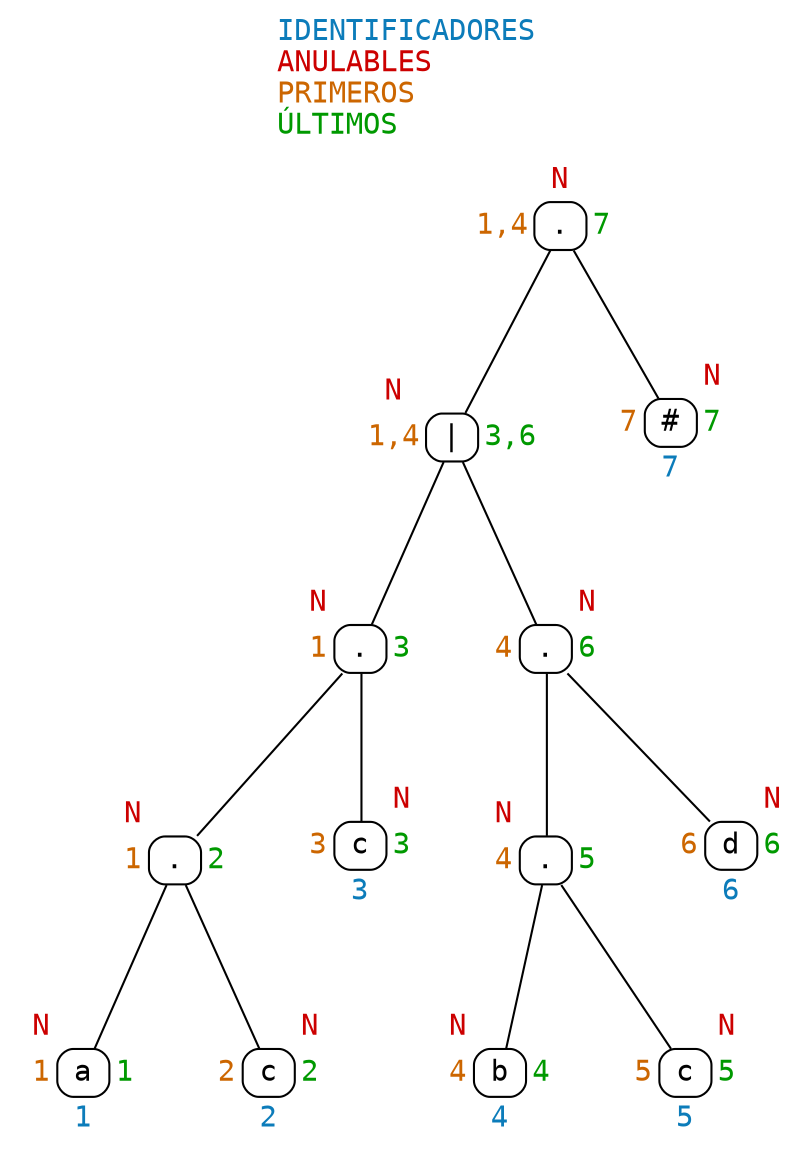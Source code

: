 digraph Tree {
	graph[fontname="Consolas" labelloc=t];
	node[shape = plaintext fontname="Consolas"];
	edge[dir = none];
	label=<<font color="#0C7CBA">IDENTIFICADORES</font><br align="left"/><font color="#CC0000">ANULABLES</font><br align="left"/><font color="#CC6600">PRIMEROS</font><br align="left"/><font color="#009900">ÚLTIMOS</font><br align="left"/>>;
	node12[label=<<table border="0" cellspacing="0" cellpadding="3"><tr><td></td><td><font color="#CC0000">N</font></td><td></td></tr><tr><td><font color="#CC6600">1,4</font></td><td border="1" style="rounded" port="p12" width="25">.</td><td><font color="#009900">7</font></td></tr><tr><td></td><td></td><td></td></tr></table>>];
	node11[label=<<table border="0" cellspacing="0" cellpadding="3"><tr><td><font color="#CC0000">N</font></td><td></td><td></td></tr><tr><td><font color="#CC6600">1,4</font></td><td border="1" style="rounded" port="p11" width="25">|</td><td><font color="#009900">3,6</font></td></tr><tr><td></td><td></td><td></td></tr></table>>];
	node10[label=<<table border="0" cellspacing="0" cellpadding="3"><tr><td><font color="#CC0000">N</font></td><td></td><td></td></tr><tr><td><font color="#CC6600">1</font></td><td border="1" style="rounded" port="p10" width="25">.</td><td><font color="#009900">3</font></td></tr><tr><td></td><td></td><td></td></tr></table>>];
	node9[label=<<table border="0" cellspacing="0" cellpadding="3"><tr><td><font color="#CC0000">N</font></td><td></td><td></td></tr><tr><td><font color="#CC6600">1</font></td><td border="1" style="rounded" port="p9" width="25">.</td><td><font color="#009900">2</font></td></tr><tr><td></td><td></td><td></td></tr></table>>];
	node8[label=<<table border="0" cellspacing="0" cellpadding="3"><tr><td><font color="#CC0000">N</font></td><td></td><td></td></tr><tr><td><font color="#CC6600">1</font></td><td border="1" style="rounded" port="p8" width="25">a</td><td><font color="#009900">1</font></td></tr><tr><td></td><td><font color="#0C7CBA">1</font></td><td></td></tr></table>>];
	node9:p9 -> node8:p8;
	node7[label=<<table border="0" cellspacing="0" cellpadding="3"><tr><td></td><td></td><td><font color="#CC0000">N</font></td></tr><tr><td><font color="#CC6600">2</font></td><td border="1" style="rounded" port="p7" width="25">c</td><td><font color="#009900">2</font></td></tr><tr><td></td><td><font color="#0C7CBA">2</font></td><td></td></tr></table>>];
	node9:p9 -> node7:p7;
	node10:p10 -> node9:p9;
	node6[label=<<table border="0" cellspacing="0" cellpadding="3"><tr><td></td><td></td><td><font color="#CC0000">N</font></td></tr><tr><td><font color="#CC6600">3</font></td><td border="1" style="rounded" port="p6" width="25">c</td><td><font color="#009900">3</font></td></tr><tr><td></td><td><font color="#0C7CBA">3</font></td><td></td></tr></table>>];
	node10:p10 -> node6:p6;
	node11:p11 -> node10:p10;
	node5[label=<<table border="0" cellspacing="0" cellpadding="3"><tr><td></td><td></td><td><font color="#CC0000">N</font></td></tr><tr><td><font color="#CC6600">4</font></td><td border="1" style="rounded" port="p5" width="25">.</td><td><font color="#009900">6</font></td></tr><tr><td></td><td></td><td></td></tr></table>>];
	node4[label=<<table border="0" cellspacing="0" cellpadding="3"><tr><td><font color="#CC0000">N</font></td><td></td><td></td></tr><tr><td><font color="#CC6600">4</font></td><td border="1" style="rounded" port="p4" width="25">.</td><td><font color="#009900">5</font></td></tr><tr><td></td><td></td><td></td></tr></table>>];
	node3[label=<<table border="0" cellspacing="0" cellpadding="3"><tr><td><font color="#CC0000">N</font></td><td></td><td></td></tr><tr><td><font color="#CC6600">4</font></td><td border="1" style="rounded" port="p3" width="25">b</td><td><font color="#009900">4</font></td></tr><tr><td></td><td><font color="#0C7CBA">4</font></td><td></td></tr></table>>];
	node4:p4 -> node3:p3;
	node2[label=<<table border="0" cellspacing="0" cellpadding="3"><tr><td></td><td></td><td><font color="#CC0000">N</font></td></tr><tr><td><font color="#CC6600">5</font></td><td border="1" style="rounded" port="p2" width="25">c</td><td><font color="#009900">5</font></td></tr><tr><td></td><td><font color="#0C7CBA">5</font></td><td></td></tr></table>>];
	node4:p4 -> node2:p2;
	node5:p5 -> node4:p4;
	node1[label=<<table border="0" cellspacing="0" cellpadding="3"><tr><td></td><td></td><td><font color="#CC0000">N</font></td></tr><tr><td><font color="#CC6600">6</font></td><td border="1" style="rounded" port="p1" width="25">d</td><td><font color="#009900">6</font></td></tr><tr><td></td><td><font color="#0C7CBA">6</font></td><td></td></tr></table>>];
	node5:p5 -> node1:p1;
	node11:p11 -> node5:p5;
	node12:p12 -> node11:p11;
	node0[label=<<table border="0" cellspacing="0" cellpadding="3"><tr><td></td><td></td><td><font color="#CC0000">N</font></td></tr><tr><td><font color="#CC6600">7</font></td><td border="1" style="rounded" port="p0" width="25">#</td><td><font color="#009900">7</font></td></tr><tr><td></td><td><font color="#0C7CBA">7</font></td><td></td></tr></table>>];
	node12:p12 -> node0:p0;
}